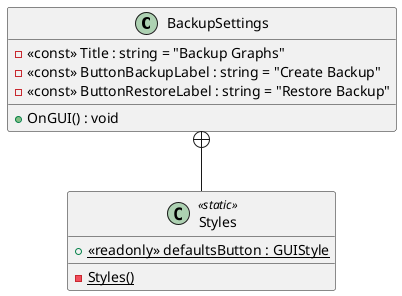 @startuml
class BackupSettings {
    - <<const>> Title : string = "Backup Graphs"
    - <<const>> ButtonBackupLabel : string = "Create Backup"
    - <<const>> ButtonRestoreLabel : string = "Restore Backup"
    + OnGUI() : void
}
class Styles <<static>> {
    {static} - Styles()
    + {static} <<readonly>> defaultsButton : GUIStyle
}
BackupSettings +-- Styles
@enduml

